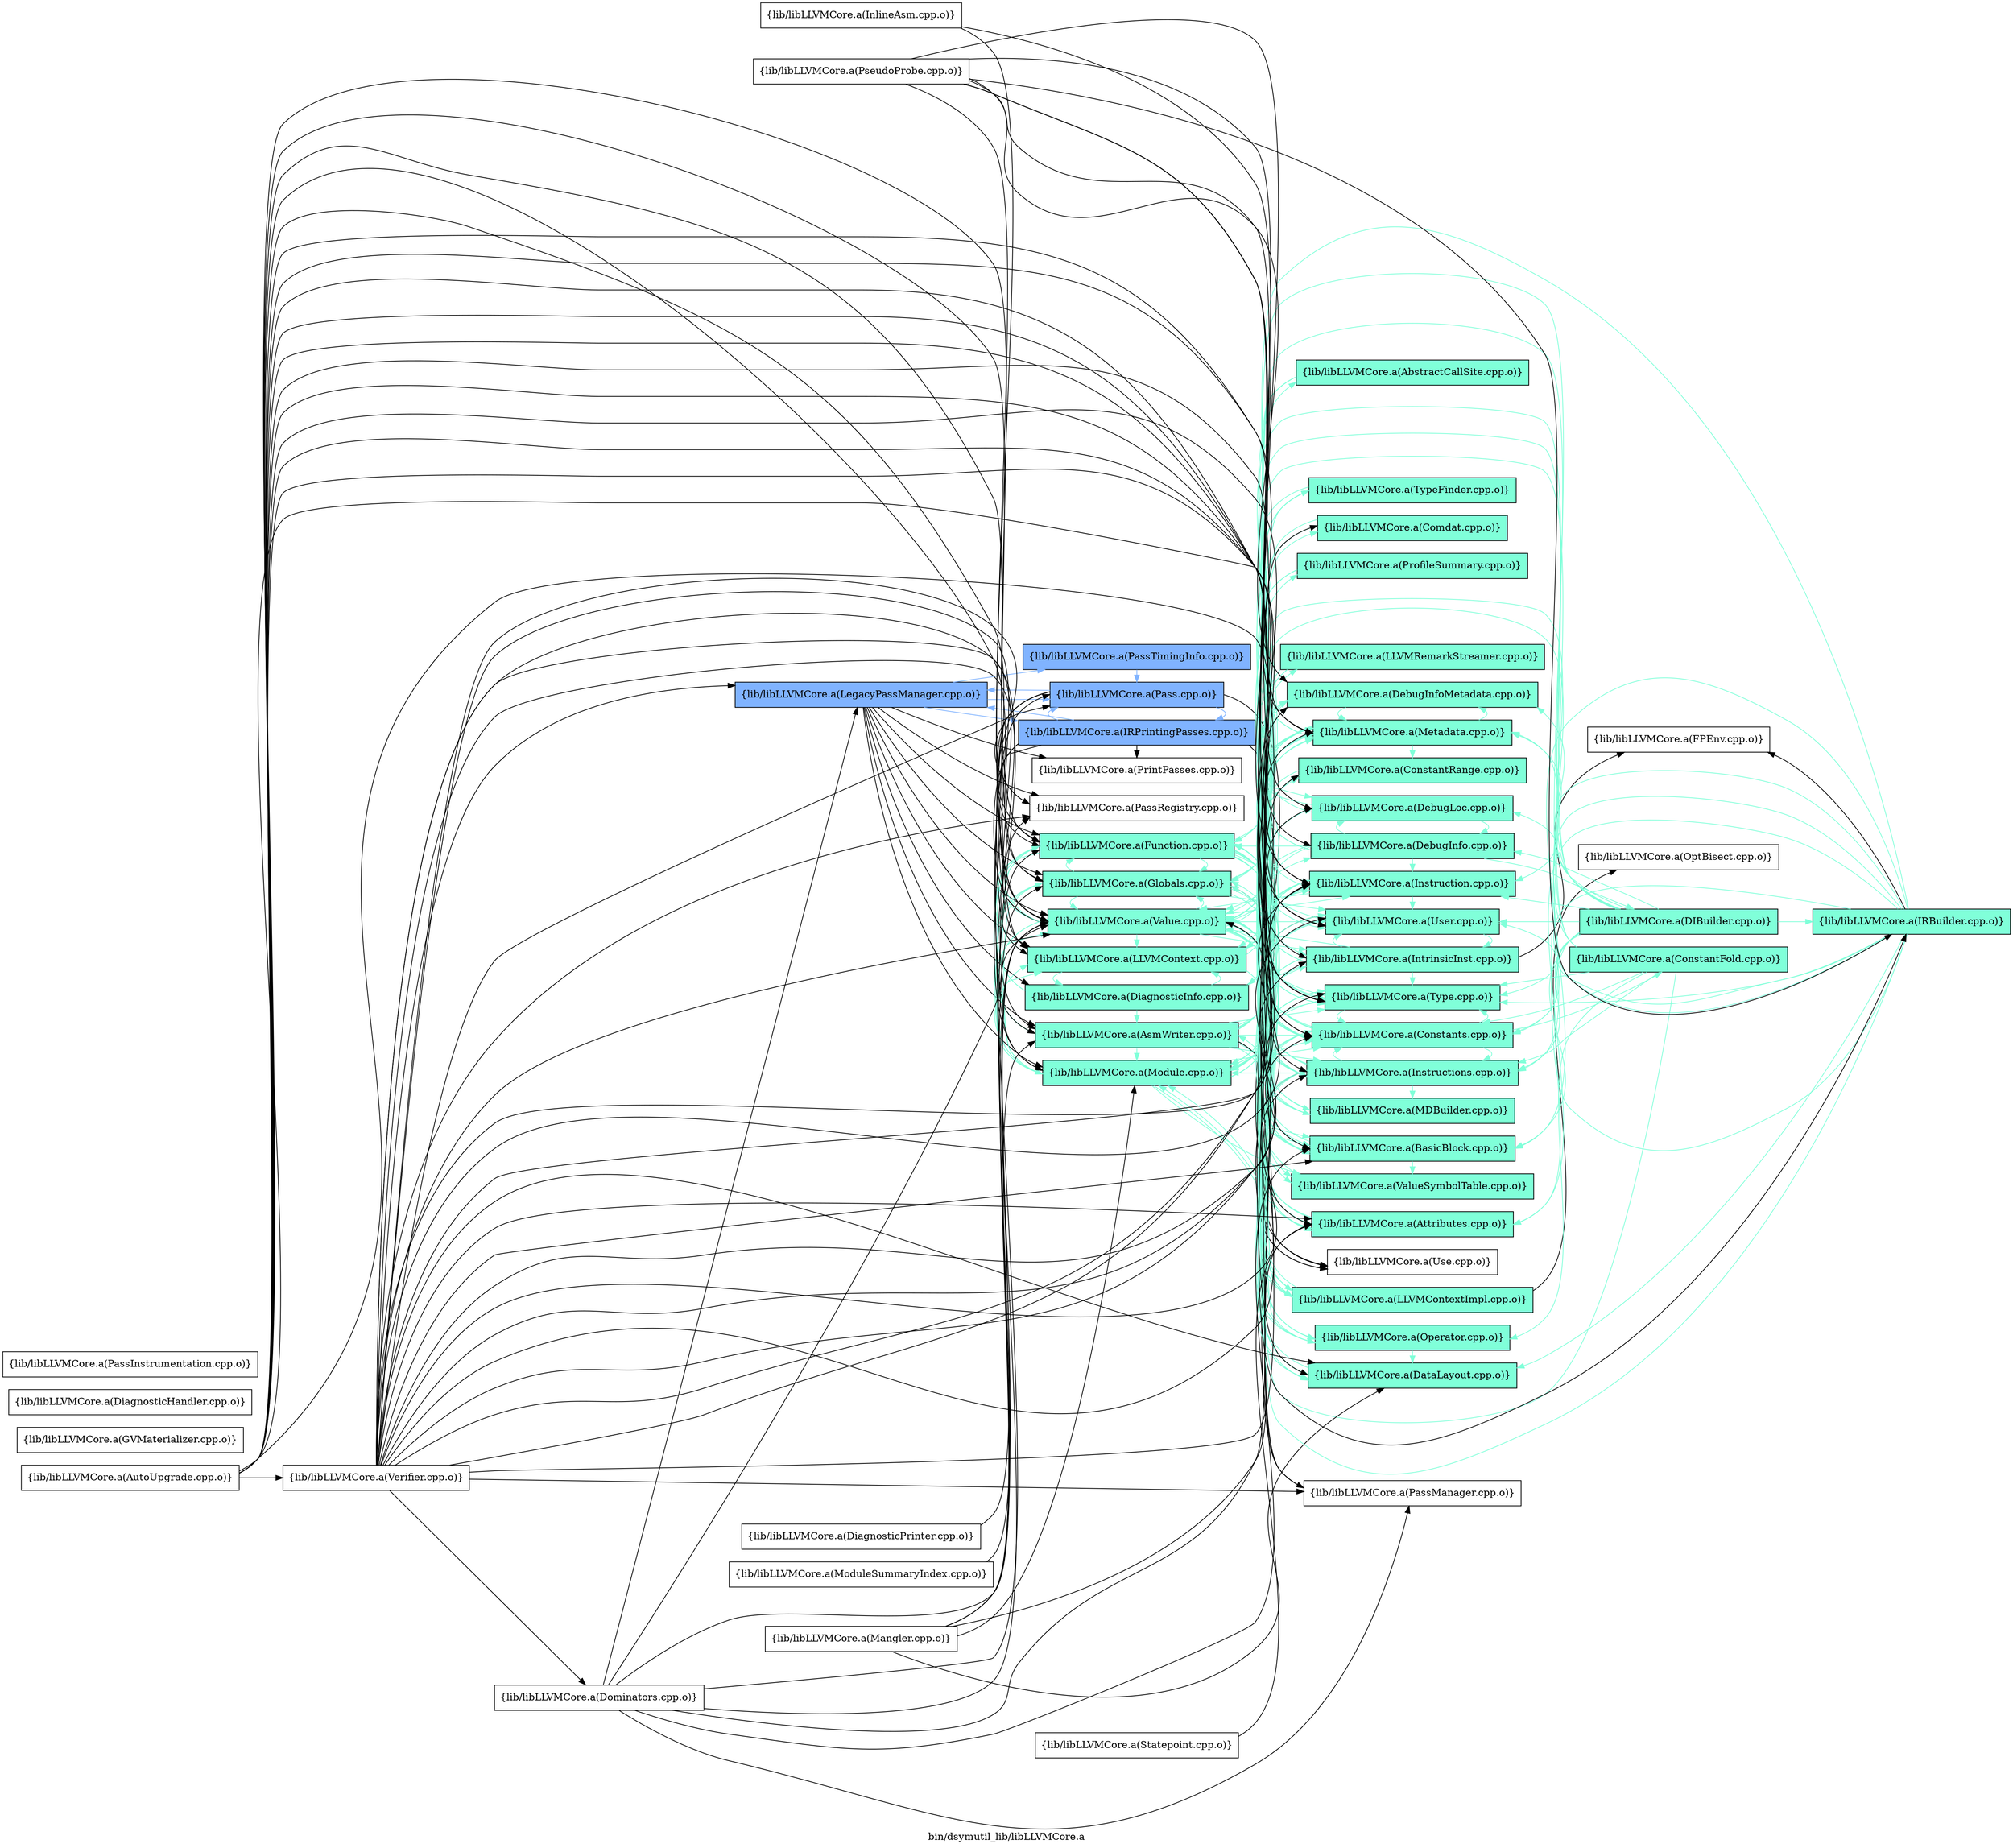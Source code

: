 digraph "bin/dsymutil_lib/libLLVMCore.a" {
	label="bin/dsymutil_lib/libLLVMCore.a";
	rankdir=LR;
	{ rank=same; Node0x56181a6738c8;  }
	{ rank=same; Node0x56181a64f108; Node0x56181a650788; Node0x56181a672478; Node0x56181a6692d8; Node0x56181a667de8; Node0x56181a65a288; Node0x56181a670678; Node0x56181a65c448; Node0x56181a65c1c8; Node0x56181a65bb88; Node0x56181a664878; Node0x56181a660188;  }
	{ rank=same; Node0x56181a671208; Node0x56181a658c58; Node0x56181a670948; Node0x56181a670088; Node0x56181a671c08; Node0x56181a672748; Node0x56181a670e48; Node0x56181a6640f8; Node0x56181a659338; Node0x56181a659a18; Node0x56181a66f048; Node0x56181a6628e8; Node0x56181a6603b8; Node0x56181a664c88; Node0x56181a6705d8; Node0x56181a66f2c8; Node0x56181a66f818; Node0x56181a66d428; Node0x56181a6612b8; Node0x56181a660f98; Node0x56181a65b638; Node0x56181a655f08; Node0x56181a673b48; Node0x56181a663b58; Node0x56181a66f908;  }
	{ rank=same; Node0x56181a66f5e8; Node0x56181a6685b8; Node0x56181a65c998; Node0x56181a66f1d8;  }

	Node0x56181a6738c8 [shape=record,shape=box,group=2,style=filled,fillcolor="0.600000 0.5 1",label="{lib/libLLVMCore.a(LegacyPassManager.cpp.o)}"];
	Node0x56181a6738c8 -> Node0x56181a64f108;
	Node0x56181a6738c8 -> Node0x56181a650788;
	Node0x56181a6738c8 -> Node0x56181a672478;
	Node0x56181a6738c8 -> Node0x56181a6692d8;
	Node0x56181a6738c8 -> Node0x56181a667de8[color="0.600000 0.5 1"];
	Node0x56181a6738c8 -> Node0x56181a65a288;
	Node0x56181a6738c8 -> Node0x56181a670678;
	Node0x56181a6738c8 -> Node0x56181a65c448[color="0.600000 0.5 1"];
	Node0x56181a6738c8 -> Node0x56181a65c1c8;
	Node0x56181a6738c8 -> Node0x56181a65bb88[color="0.600000 0.5 1"];
	Node0x56181a6738c8 -> Node0x56181a664878;
	Node0x56181a6738c8 -> Node0x56181a660188;
	Node0x56181a670678 [shape=record,shape=box,group=1,style=filled,fillcolor="0.450000 0.5 1",label="{lib/libLLVMCore.a(Module.cpp.o)}"];
	Node0x56181a670678 -> Node0x56181a670088[color="0.450000 0.5 1"];
	Node0x56181a670678 -> Node0x56181a650788[color="0.450000 0.5 1"];
	Node0x56181a670678 -> Node0x56181a66f2c8[color="0.450000 0.5 1"];
	Node0x56181a670678 -> Node0x56181a6640f8[color="0.450000 0.5 1"];
	Node0x56181a670678 -> Node0x56181a6692d8[color="0.450000 0.5 1"];
	Node0x56181a670678 -> Node0x56181a65a288[color="0.450000 0.5 1"];
	Node0x56181a670678 -> Node0x56181a670948[color="0.450000 0.5 1"];
	Node0x56181a670678 -> Node0x56181a663b58[color="0.450000 0.5 1"];
	Node0x56181a670678 -> Node0x56181a6628e8[color="0.450000 0.5 1"];
	Node0x56181a670678 -> Node0x56181a6612b8[color="0.450000 0.5 1"];
	Node0x56181a670678 -> Node0x56181a6603b8[color="0.450000 0.5 1"];
	Node0x56181a670678 -> Node0x56181a660188[color="0.450000 0.5 1"];
	Node0x56181a670678 -> Node0x56181a664c88[color="0.450000 0.5 1"];
	Node0x56181a65c448 [shape=record,shape=box,group=2,style=filled,fillcolor="0.600000 0.5 1",label="{lib/libLLVMCore.a(Pass.cpp.o)}"];
	Node0x56181a65c448 -> Node0x56181a650788;
	Node0x56181a65c448 -> Node0x56181a672748;
	Node0x56181a65c448 -> Node0x56181a667de8[color="0.600000 0.5 1"];
	Node0x56181a65c448 -> Node0x56181a65a288;
	Node0x56181a65c448 -> Node0x56181a6738c8[color="0.600000 0.5 1"];
	Node0x56181a65c448 -> Node0x56181a65c1c8;
	Node0x56181a65c448 -> Node0x56181a660188;
	Node0x56181a660188 [shape=record,shape=box,group=1,style=filled,fillcolor="0.450000 0.5 1",label="{lib/libLLVMCore.a(Value.cpp.o)}"];
	Node0x56181a660188 -> Node0x56181a670088[color="0.450000 0.5 1"];
	Node0x56181a660188 -> Node0x56181a66f908[color="0.450000 0.5 1"];
	Node0x56181a660188 -> Node0x56181a650788[color="0.450000 0.5 1"];
	Node0x56181a660188 -> Node0x56181a672748[color="0.450000 0.5 1"];
	Node0x56181a660188 -> Node0x56181a670e48[color="0.450000 0.5 1"];
	Node0x56181a660188 -> Node0x56181a6640f8[color="0.450000 0.5 1"];
	Node0x56181a660188 -> Node0x56181a6692d8[color="0.450000 0.5 1"];
	Node0x56181a660188 -> Node0x56181a658c58[color="0.450000 0.5 1"];
	Node0x56181a660188 -> Node0x56181a659338[color="0.450000 0.5 1"];
	Node0x56181a660188 -> Node0x56181a659a18[color="0.450000 0.5 1"];
	Node0x56181a660188 -> Node0x56181a65a288[color="0.450000 0.5 1"];
	Node0x56181a660188 -> Node0x56181a655f08[color="0.450000 0.5 1"];
	Node0x56181a660188 -> Node0x56181a670948[color="0.450000 0.5 1"];
	Node0x56181a660188 -> Node0x56181a66d428[color="0.450000 0.5 1"];
	Node0x56181a660188 -> Node0x56181a6628e8[color="0.450000 0.5 1"];
	Node0x56181a660188 -> Node0x56181a660f98;
	Node0x56181a660188 -> Node0x56181a6603b8[color="0.450000 0.5 1"];
	Node0x56181a660188 -> Node0x56181a664c88[color="0.450000 0.5 1"];
	Node0x56181a672748 [shape=record,shape=box,group=1,style=filled,fillcolor="0.450000 0.5 1",label="{lib/libLLVMCore.a(Attributes.cpp.o)}"];
	Node0x56181a672748 -> Node0x56181a650788[color="0.450000 0.5 1"];
	Node0x56181a672748 -> Node0x56181a672478[color="0.450000 0.5 1"];
	Node0x56181a6640f8 [shape=record,shape=box,group=1,style=filled,fillcolor="0.450000 0.5 1",label="{lib/libLLVMCore.a(Constants.cpp.o)}"];
	Node0x56181a6640f8 -> Node0x56181a650788[color="0.450000 0.5 1"];
	Node0x56181a6640f8 -> Node0x56181a66f5e8[color="0.450000 0.5 1"];
	Node0x56181a6640f8 -> Node0x56181a6692d8[color="0.450000 0.5 1"];
	Node0x56181a6640f8 -> Node0x56181a658c58[color="0.450000 0.5 1"];
	Node0x56181a6640f8 -> Node0x56181a659338[color="0.450000 0.5 1"];
	Node0x56181a6640f8 -> Node0x56181a66d428[color="0.450000 0.5 1"];
	Node0x56181a6640f8 -> Node0x56181a6628e8[color="0.450000 0.5 1"];
	Node0x56181a6640f8 -> Node0x56181a6603b8[color="0.450000 0.5 1"];
	Node0x56181a6640f8 -> Node0x56181a660188[color="0.450000 0.5 1"];
	Node0x56181a6701c8 [shape=record,shape=box,group=0,label="{lib/libLLVMCore.a(Mangler.cpp.o)}"];
	Node0x56181a6701c8 -> Node0x56181a670088;
	Node0x56181a6701c8 -> Node0x56181a650788;
	Node0x56181a6701c8 -> Node0x56181a672748;
	Node0x56181a6701c8 -> Node0x56181a6692d8;
	Node0x56181a6701c8 -> Node0x56181a670678;
	Node0x56181a6701c8 -> Node0x56181a660188;
	Node0x56181a670948 [shape=record,shape=box,group=1,style=filled,fillcolor="0.450000 0.5 1",label="{lib/libLLVMCore.a(Metadata.cpp.o)}"];
	Node0x56181a670948 -> Node0x56181a6705d8[color="0.450000 0.5 1"];
	Node0x56181a670948 -> Node0x56181a671208[color="0.450000 0.5 1"];
	Node0x56181a670948 -> Node0x56181a66f818[color="0.450000 0.5 1"];
	Node0x56181a670948 -> Node0x56181a6640f8[color="0.450000 0.5 1"];
	Node0x56181a670948 -> Node0x56181a65a288[color="0.450000 0.5 1"];
	Node0x56181a670948 -> Node0x56181a655f08[color="0.450000 0.5 1"];
	Node0x56181a670948 -> Node0x56181a66f048[color="0.450000 0.5 1"];
	Node0x56181a670948 -> Node0x56181a670678[color="0.450000 0.5 1"];
	Node0x56181a670948 -> Node0x56181a6628e8[color="0.450000 0.5 1"];
	Node0x56181a670948 -> Node0x56181a660188[color="0.450000 0.5 1"];
	Node0x56181a670088 [shape=record,shape=box,group=1,style=filled,fillcolor="0.450000 0.5 1",label="{lib/libLLVMCore.a(DataLayout.cpp.o)}"];
	Node0x56181a670088 -> Node0x56181a6692d8[color="0.450000 0.5 1"];
	Node0x56181a670088 -> Node0x56181a670678[color="0.450000 0.5 1"];
	Node0x56181a670088 -> Node0x56181a6628e8[color="0.450000 0.5 1"];
	Node0x56181a64f108 [shape=record,shape=box,group=1,style=filled,fillcolor="0.450000 0.5 1",label="{lib/libLLVMCore.a(DiagnosticInfo.cpp.o)}"];
	Node0x56181a64f108 -> Node0x56181a671208[color="0.450000 0.5 1"];
	Node0x56181a64f108 -> Node0x56181a650788[color="0.450000 0.5 1"];
	Node0x56181a64f108 -> Node0x56181a672478[color="0.450000 0.5 1"];
	Node0x56181a64f108 -> Node0x56181a658c58[color="0.450000 0.5 1"];
	Node0x56181a64f108 -> Node0x56181a65a288[color="0.450000 0.5 1"];
	Node0x56181a64f108 -> Node0x56181a670948[color="0.450000 0.5 1"];
	Node0x56181a64f108 -> Node0x56181a660188[color="0.450000 0.5 1"];
	Node0x56181a650788 [shape=record,shape=box,group=1,style=filled,fillcolor="0.450000 0.5 1",label="{lib/libLLVMCore.a(Function.cpp.o)}"];
	Node0x56181a650788 -> Node0x56181a670088[color="0.450000 0.5 1"];
	Node0x56181a650788 -> Node0x56181a671c08[color="0.450000 0.5 1"];
	Node0x56181a650788 -> Node0x56181a672748[color="0.450000 0.5 1"];
	Node0x56181a650788 -> Node0x56181a670e48[color="0.450000 0.5 1"];
	Node0x56181a650788 -> Node0x56181a6640f8[color="0.450000 0.5 1"];
	Node0x56181a650788 -> Node0x56181a6692d8[color="0.450000 0.5 1"];
	Node0x56181a650788 -> Node0x56181a659338[color="0.450000 0.5 1"];
	Node0x56181a650788 -> Node0x56181a659a18[color="0.450000 0.5 1"];
	Node0x56181a650788 -> Node0x56181a65a288[color="0.450000 0.5 1"];
	Node0x56181a650788 -> Node0x56181a66f048[color="0.450000 0.5 1"];
	Node0x56181a650788 -> Node0x56181a670948[color="0.450000 0.5 1"];
	Node0x56181a650788 -> Node0x56181a670678[color="0.450000 0.5 1"];
	Node0x56181a650788 -> Node0x56181a6628e8[color="0.450000 0.5 1"];
	Node0x56181a650788 -> Node0x56181a6603b8[color="0.450000 0.5 1"];
	Node0x56181a650788 -> Node0x56181a660188[color="0.450000 0.5 1"];
	Node0x56181a650788 -> Node0x56181a664c88[color="0.450000 0.5 1"];
	Node0x56181a6692d8 [shape=record,shape=box,group=1,style=filled,fillcolor="0.450000 0.5 1",label="{lib/libLLVMCore.a(Globals.cpp.o)}"];
	Node0x56181a6692d8 -> Node0x56181a650788[color="0.450000 0.5 1"];
	Node0x56181a6692d8 -> Node0x56181a66f818[color="0.450000 0.5 1"];
	Node0x56181a6692d8 -> Node0x56181a6640f8[color="0.450000 0.5 1"];
	Node0x56181a6692d8 -> Node0x56181a670948[color="0.450000 0.5 1"];
	Node0x56181a6692d8 -> Node0x56181a670678[color="0.450000 0.5 1"];
	Node0x56181a6692d8 -> Node0x56181a6628e8[color="0.450000 0.5 1"];
	Node0x56181a6692d8 -> Node0x56181a6603b8[color="0.450000 0.5 1"];
	Node0x56181a6692d8 -> Node0x56181a660188[color="0.450000 0.5 1"];
	Node0x56181a668ba8 [shape=record,shape=box,group=1,style=filled,fillcolor="0.450000 0.5 1",label="{lib/libLLVMCore.a(IRBuilder.cpp.o)}"];
	Node0x56181a668ba8 -> Node0x56181a670088[color="0.450000 0.5 1"];
	Node0x56181a668ba8 -> Node0x56181a650788[color="0.450000 0.5 1"];
	Node0x56181a668ba8 -> Node0x56181a672748[color="0.450000 0.5 1"];
	Node0x56181a668ba8 -> Node0x56181a670e48[color="0.450000 0.5 1"];
	Node0x56181a668ba8 -> Node0x56181a6640f8[color="0.450000 0.5 1"];
	Node0x56181a668ba8 -> Node0x56181a6692d8[color="0.450000 0.5 1"];
	Node0x56181a668ba8 -> Node0x56181a6685b8;
	Node0x56181a668ba8 -> Node0x56181a658c58[color="0.450000 0.5 1"];
	Node0x56181a668ba8 -> Node0x56181a659338[color="0.450000 0.5 1"];
	Node0x56181a668ba8 -> Node0x56181a670948[color="0.450000 0.5 1"];
	Node0x56181a668ba8 -> Node0x56181a6628e8[color="0.450000 0.5 1"];
	Node0x56181a668ba8 -> Node0x56181a6603b8[color="0.450000 0.5 1"];
	Node0x56181a668ba8 -> Node0x56181a660188[color="0.450000 0.5 1"];
	Node0x56181a667708 [shape=record,shape=box,group=0,label="{lib/libLLVMCore.a(InlineAsm.cpp.o)}"];
	Node0x56181a667708 -> Node0x56181a6628e8;
	Node0x56181a667708 -> Node0x56181a660188;
	Node0x56181a658c58 [shape=record,shape=box,group=1,style=filled,fillcolor="0.450000 0.5 1",label="{lib/libLLVMCore.a(Instruction.cpp.o)}"];
	Node0x56181a658c58 -> Node0x56181a672748[color="0.450000 0.5 1"];
	Node0x56181a658c58 -> Node0x56181a670e48[color="0.450000 0.5 1"];
	Node0x56181a658c58 -> Node0x56181a6640f8[color="0.450000 0.5 1"];
	Node0x56181a658c58 -> Node0x56181a659338[color="0.450000 0.5 1"];
	Node0x56181a658c58 -> Node0x56181a670948[color="0.450000 0.5 1"];
	Node0x56181a658c58 -> Node0x56181a6603b8[color="0.450000 0.5 1"];
	Node0x56181a658c58 -> Node0x56181a660188[color="0.450000 0.5 1"];
	Node0x56181a659338 [shape=record,shape=box,group=1,style=filled,fillcolor="0.450000 0.5 1",label="{lib/libLLVMCore.a(Instructions.cpp.o)}"];
	Node0x56181a659338 -> Node0x56181a670088[color="0.450000 0.5 1"];
	Node0x56181a659338 -> Node0x56181a650788[color="0.450000 0.5 1"];
	Node0x56181a659338 -> Node0x56181a672748[color="0.450000 0.5 1"];
	Node0x56181a659338 -> Node0x56181a670e48[color="0.450000 0.5 1"];
	Node0x56181a659338 -> Node0x56181a6640f8[color="0.450000 0.5 1"];
	Node0x56181a659338 -> Node0x56181a658c58[color="0.450000 0.5 1"];
	Node0x56181a659338 -> Node0x56181a655f08[color="0.450000 0.5 1"];
	Node0x56181a659338 -> Node0x56181a66f048[color="0.450000 0.5 1"];
	Node0x56181a659338 -> Node0x56181a670948[color="0.450000 0.5 1"];
	Node0x56181a659338 -> Node0x56181a670678[color="0.450000 0.5 1"];
	Node0x56181a659338 -> Node0x56181a66d428[color="0.450000 0.5 1"];
	Node0x56181a659338 -> Node0x56181a6628e8[color="0.450000 0.5 1"];
	Node0x56181a659338 -> Node0x56181a660f98;
	Node0x56181a659338 -> Node0x56181a6603b8[color="0.450000 0.5 1"];
	Node0x56181a659338 -> Node0x56181a660188[color="0.450000 0.5 1"];
	Node0x56181a65a288 [shape=record,shape=box,group=1,style=filled,fillcolor="0.450000 0.5 1",label="{lib/libLLVMCore.a(LLVMContext.cpp.o)}"];
	Node0x56181a65a288 -> Node0x56181a64f108[color="0.450000 0.5 1"];
	Node0x56181a65a288 -> Node0x56181a655f08[color="0.450000 0.5 1"];
	Node0x56181a65a288 -> Node0x56181a673b48[color="0.450000 0.5 1"];
	Node0x56181a6628e8 [shape=record,shape=box,group=1,style=filled,fillcolor="0.450000 0.5 1",label="{lib/libLLVMCore.a(Type.cpp.o)}"];
	Node0x56181a6628e8 -> Node0x56181a6640f8[color="0.450000 0.5 1"];
	Node0x56181a6603b8 [shape=record,shape=box,group=1,style=filled,fillcolor="0.450000 0.5 1",label="{lib/libLLVMCore.a(User.cpp.o)}"];
	Node0x56181a6603b8 -> Node0x56181a659a18[color="0.450000 0.5 1"];
	Node0x56181a6603b8 -> Node0x56181a660f98;
	Node0x56181a670e48 [shape=record,shape=box,group=1,style=filled,fillcolor="0.450000 0.5 1",label="{lib/libLLVMCore.a(BasicBlock.cpp.o)}"];
	Node0x56181a670e48 -> Node0x56181a6640f8[color="0.450000 0.5 1"];
	Node0x56181a670e48 -> Node0x56181a658c58[color="0.450000 0.5 1"];
	Node0x56181a670e48 -> Node0x56181a659338[color="0.450000 0.5 1"];
	Node0x56181a670e48 -> Node0x56181a670948[color="0.450000 0.5 1"];
	Node0x56181a670e48 -> Node0x56181a6628e8[color="0.450000 0.5 1"];
	Node0x56181a670e48 -> Node0x56181a6603b8[color="0.450000 0.5 1"];
	Node0x56181a670e48 -> Node0x56181a660188[color="0.450000 0.5 1"];
	Node0x56181a670e48 -> Node0x56181a664c88[color="0.450000 0.5 1"];
	Node0x56181a659a18 [shape=record,shape=box,group=1,style=filled,fillcolor="0.450000 0.5 1",label="{lib/libLLVMCore.a(IntrinsicInst.cpp.o)}"];
	Node0x56181a659a18 -> Node0x56181a670088[color="0.450000 0.5 1"];
	Node0x56181a659a18 -> Node0x56181a6705d8[color="0.450000 0.5 1"];
	Node0x56181a659a18 -> Node0x56181a670e48[color="0.450000 0.5 1"];
	Node0x56181a659a18 -> Node0x56181a6640f8[color="0.450000 0.5 1"];
	Node0x56181a659a18 -> Node0x56181a6685b8;
	Node0x56181a659a18 -> Node0x56181a658c58[color="0.450000 0.5 1"];
	Node0x56181a659a18 -> Node0x56181a659338[color="0.450000 0.5 1"];
	Node0x56181a659a18 -> Node0x56181a670948[color="0.450000 0.5 1"];
	Node0x56181a659a18 -> Node0x56181a670678[color="0.450000 0.5 1"];
	Node0x56181a659a18 -> Node0x56181a6628e8[color="0.450000 0.5 1"];
	Node0x56181a659a18 -> Node0x56181a6603b8[color="0.450000 0.5 1"];
	Node0x56181a659a18 -> Node0x56181a660188[color="0.450000 0.5 1"];
	Node0x56181a66d428 [shape=record,shape=box,group=1,style=filled,fillcolor="0.450000 0.5 1",label="{lib/libLLVMCore.a(Operator.cpp.o)}"];
	Node0x56181a66d428 -> Node0x56181a670088[color="0.450000 0.5 1"];
	Node0x56181a66d428 -> Node0x56181a6640f8[color="0.450000 0.5 1"];
	Node0x56181a66d428 -> Node0x56181a6628e8[color="0.450000 0.5 1"];
	Node0x56181a6705d8 [shape=record,shape=box,group=1,style=filled,fillcolor="0.450000 0.5 1",label="{lib/libLLVMCore.a(DebugInfoMetadata.cpp.o)}"];
	Node0x56181a6705d8 -> Node0x56181a6640f8[color="0.450000 0.5 1"];
	Node0x56181a6705d8 -> Node0x56181a65a288[color="0.450000 0.5 1"];
	Node0x56181a6705d8 -> Node0x56181a655f08[color="0.450000 0.5 1"];
	Node0x56181a6705d8 -> Node0x56181a670948[color="0.450000 0.5 1"];
	Node0x56181a6705d8 -> Node0x56181a6628e8[color="0.450000 0.5 1"];
	Node0x56181a66f818 [shape=record,shape=box,group=1,style=filled,fillcolor="0.450000 0.5 1",label="{lib/libLLVMCore.a(ConstantRange.cpp.o)}"];
	Node0x56181a66f818 -> Node0x56181a659338[color="0.450000 0.5 1"];
	Node0x56181a65c1c8 [shape=record,shape=box,group=0,label="{lib/libLLVMCore.a(PassRegistry.cpp.o)}"];
	Node0x56181a671208 [shape=record,shape=box,group=1,style=filled,fillcolor="0.450000 0.5 1",label="{lib/libLLVMCore.a(DebugLoc.cpp.o)}"];
	Node0x56181a671208 -> Node0x56181a66f908[color="0.450000 0.5 1"];
	Node0x56181a671208 -> Node0x56181a6705d8[color="0.450000 0.5 1"];
	Node0x56181a671208 -> Node0x56181a670948[color="0.450000 0.5 1"];
	Node0x56181a64eb18 [shape=record,shape=box,group=0,label="{lib/libLLVMCore.a(Dominators.cpp.o)}"];
	Node0x56181a64eb18 -> Node0x56181a672478;
	Node0x56181a64eb18 -> Node0x56181a670e48;
	Node0x56181a64eb18 -> Node0x56181a658c58;
	Node0x56181a64eb18 -> Node0x56181a6738c8;
	Node0x56181a64eb18 -> Node0x56181a65c448;
	Node0x56181a64eb18 -> Node0x56181a65b638;
	Node0x56181a64eb18 -> Node0x56181a65c1c8;
	Node0x56181a64eb18 -> Node0x56181a660188;
	Node0x56181a660f98 [shape=record,shape=box,group=0,label="{lib/libLLVMCore.a(Use.cpp.o)}"];
	Node0x56181a672478 [shape=record,shape=box,group=1,style=filled,fillcolor="0.450000 0.5 1",label="{lib/libLLVMCore.a(AsmWriter.cpp.o)}"];
	Node0x56181a672478 -> Node0x56181a6705d8[color="0.450000 0.5 1"];
	Node0x56181a672478 -> Node0x56181a650788[color="0.450000 0.5 1"];
	Node0x56181a672478 -> Node0x56181a672748[color="0.450000 0.5 1"];
	Node0x56181a672478 -> Node0x56181a670e48[color="0.450000 0.5 1"];
	Node0x56181a672478 -> Node0x56181a66f2c8[color="0.450000 0.5 1"];
	Node0x56181a672478 -> Node0x56181a66f818[color="0.450000 0.5 1"];
	Node0x56181a672478 -> Node0x56181a6640f8[color="0.450000 0.5 1"];
	Node0x56181a672478 -> Node0x56181a6692d8[color="0.450000 0.5 1"];
	Node0x56181a672478 -> Node0x56181a658c58[color="0.450000 0.5 1"];
	Node0x56181a672478 -> Node0x56181a659338[color="0.450000 0.5 1"];
	Node0x56181a672478 -> Node0x56181a659a18[color="0.450000 0.5 1"];
	Node0x56181a672478 -> Node0x56181a65a288[color="0.450000 0.5 1"];
	Node0x56181a672478 -> Node0x56181a670948[color="0.450000 0.5 1"];
	Node0x56181a672478 -> Node0x56181a670678[color="0.450000 0.5 1"];
	Node0x56181a672478 -> Node0x56181a66d428[color="0.450000 0.5 1"];
	Node0x56181a672478 -> Node0x56181a6628e8[color="0.450000 0.5 1"];
	Node0x56181a672478 -> Node0x56181a6612b8[color="0.450000 0.5 1"];
	Node0x56181a672478 -> Node0x56181a660f98;
	Node0x56181a672478 -> Node0x56181a6603b8[color="0.450000 0.5 1"];
	Node0x56181a672478 -> Node0x56181a660188[color="0.450000 0.5 1"];
	Node0x56181a66f2c8 [shape=record,shape=box,group=1,style=filled,fillcolor="0.450000 0.5 1",label="{lib/libLLVMCore.a(Comdat.cpp.o)}"];
	Node0x56181a66f2c8 -> Node0x56181a670678[color="0.450000 0.5 1"];
	Node0x56181a65bb88 [shape=record,shape=box,group=2,style=filled,fillcolor="0.600000 0.5 1",label="{lib/libLLVMCore.a(PassTimingInfo.cpp.o)}"];
	Node0x56181a65bb88 -> Node0x56181a65c448[color="0.600000 0.5 1"];
	Node0x56181a66f908 [shape=record,shape=box,group=1,style=filled,fillcolor="0.450000 0.5 1",label="{lib/libLLVMCore.a(DebugInfo.cpp.o)}"];
	Node0x56181a66f908 -> Node0x56181a66f1d8[color="0.450000 0.5 1"];
	Node0x56181a66f908 -> Node0x56181a6705d8[color="0.450000 0.5 1"];
	Node0x56181a66f908 -> Node0x56181a671208[color="0.450000 0.5 1"];
	Node0x56181a66f908 -> Node0x56181a650788[color="0.450000 0.5 1"];
	Node0x56181a66f908 -> Node0x56181a658c58[color="0.450000 0.5 1"];
	Node0x56181a66f908 -> Node0x56181a670948[color="0.450000 0.5 1"];
	Node0x56181a66f908 -> Node0x56181a670678[color="0.450000 0.5 1"];
	Node0x56181a66f908 -> Node0x56181a660188[color="0.450000 0.5 1"];
	Node0x56181a664878 [shape=record,shape=box,group=0,label="{lib/libLLVMCore.a(PrintPasses.cpp.o)}"];
	Node0x56181a667de8 [shape=record,shape=box,group=2,style=filled,fillcolor="0.600000 0.5 1",label="{lib/libLLVMCore.a(IRPrintingPasses.cpp.o)}"];
	Node0x56181a667de8 -> Node0x56181a672478;
	Node0x56181a667de8 -> Node0x56181a6738c8[color="0.600000 0.5 1"];
	Node0x56181a667de8 -> Node0x56181a65c448[color="0.600000 0.5 1"];
	Node0x56181a667de8 -> Node0x56181a65b638;
	Node0x56181a667de8 -> Node0x56181a65c1c8;
	Node0x56181a667de8 -> Node0x56181a664878;
	Node0x56181a667de8 -> Node0x56181a660188;
	Node0x56181a664008 [shape=record,shape=box,group=0,label="{lib/libLLVMCore.a(Verifier.cpp.o)}"];
	Node0x56181a664008 -> Node0x56181a670088;
	Node0x56181a664008 -> Node0x56181a6705d8;
	Node0x56181a664008 -> Node0x56181a671208;
	Node0x56181a664008 -> Node0x56181a64eb18;
	Node0x56181a664008 -> Node0x56181a650788;
	Node0x56181a664008 -> Node0x56181a672478;
	Node0x56181a664008 -> Node0x56181a672748;
	Node0x56181a664008 -> Node0x56181a670e48;
	Node0x56181a664008 -> Node0x56181a66f2c8;
	Node0x56181a664008 -> Node0x56181a66f818;
	Node0x56181a664008 -> Node0x56181a6640f8;
	Node0x56181a664008 -> Node0x56181a6692d8;
	Node0x56181a664008 -> Node0x56181a658c58;
	Node0x56181a664008 -> Node0x56181a659338;
	Node0x56181a664008 -> Node0x56181a659a18;
	Node0x56181a664008 -> Node0x56181a65a288;
	Node0x56181a664008 -> Node0x56181a6738c8;
	Node0x56181a664008 -> Node0x56181a670948;
	Node0x56181a664008 -> Node0x56181a670678;
	Node0x56181a664008 -> Node0x56181a65c448;
	Node0x56181a664008 -> Node0x56181a65b638;
	Node0x56181a664008 -> Node0x56181a65c1c8;
	Node0x56181a664008 -> Node0x56181a6628e8;
	Node0x56181a664008 -> Node0x56181a6603b8;
	Node0x56181a664008 -> Node0x56181a660188;
	Node0x56181a66f048 [shape=record,shape=box,group=1,style=filled,fillcolor="0.450000 0.5 1",label="{lib/libLLVMCore.a(MDBuilder.cpp.o)}"];
	Node0x56181a66f048 -> Node0x56181a6640f8[color="0.450000 0.5 1"];
	Node0x56181a66f048 -> Node0x56181a670948[color="0.450000 0.5 1"];
	Node0x56181a66f048 -> Node0x56181a6628e8[color="0.450000 0.5 1"];
	Node0x56181a66f048 -> Node0x56181a660188[color="0.450000 0.5 1"];
	Node0x56181a65b638 [shape=record,shape=box,group=0,label="{lib/libLLVMCore.a(PassManager.cpp.o)}"];
	Node0x56181a65b638 -> Node0x56181a6692d8;
	Node0x56181a65b638 -> Node0x56181a660188;
	Node0x56181a66f1d8 [shape=record,shape=box,group=1,style=filled,fillcolor="0.450000 0.5 1",label="{lib/libLLVMCore.a(DIBuilder.cpp.o)}"];
	Node0x56181a66f1d8 -> Node0x56181a66f908[color="0.450000 0.5 1"];
	Node0x56181a66f1d8 -> Node0x56181a6705d8[color="0.450000 0.5 1"];
	Node0x56181a66f1d8 -> Node0x56181a671208[color="0.450000 0.5 1"];
	Node0x56181a66f1d8 -> Node0x56181a650788[color="0.450000 0.5 1"];
	Node0x56181a66f1d8 -> Node0x56181a672748[color="0.450000 0.5 1"];
	Node0x56181a66f1d8 -> Node0x56181a670e48[color="0.450000 0.5 1"];
	Node0x56181a66f1d8 -> Node0x56181a6640f8[color="0.450000 0.5 1"];
	Node0x56181a66f1d8 -> Node0x56181a668ba8[color="0.450000 0.5 1"];
	Node0x56181a66f1d8 -> Node0x56181a658c58[color="0.450000 0.5 1"];
	Node0x56181a66f1d8 -> Node0x56181a659338[color="0.450000 0.5 1"];
	Node0x56181a66f1d8 -> Node0x56181a670948[color="0.450000 0.5 1"];
	Node0x56181a66f1d8 -> Node0x56181a670678[color="0.450000 0.5 1"];
	Node0x56181a66f1d8 -> Node0x56181a6628e8[color="0.450000 0.5 1"];
	Node0x56181a66f1d8 -> Node0x56181a6603b8[color="0.450000 0.5 1"];
	Node0x56181a66f1d8 -> Node0x56181a660188[color="0.450000 0.5 1"];
	Node0x56181a663568 [shape=record,shape=box,group=0,label="{lib/libLLVMCore.a(Statepoint.cpp.o)}"];
	Node0x56181a663568 -> Node0x56181a672748;
	Node0x56181a664328 [shape=record,shape=box,group=0,label="{lib/libLLVMCore.a(PseudoProbe.cpp.o)}"];
	Node0x56181a664328 -> Node0x56181a6705d8;
	Node0x56181a664328 -> Node0x56181a671208;
	Node0x56181a664328 -> Node0x56181a6640f8;
	Node0x56181a664328 -> Node0x56181a668ba8;
	Node0x56181a664328 -> Node0x56181a658c58;
	Node0x56181a664328 -> Node0x56181a670948;
	Node0x56181a664328 -> Node0x56181a6628e8;
	Node0x56181a664328 -> Node0x56181a6603b8;
	Node0x56181a664328 -> Node0x56181a660188;
	Node0x56181a671c08 [shape=record,shape=box,group=1,style=filled,fillcolor="0.450000 0.5 1",label="{lib/libLLVMCore.a(AbstractCallSite.cpp.o)}"];
	Node0x56181a671c08 -> Node0x56181a6640f8[color="0.450000 0.5 1"];
	Node0x56181a671c08 -> Node0x56181a659338[color="0.450000 0.5 1"];
	Node0x56181a671c08 -> Node0x56181a670948[color="0.450000 0.5 1"];
	Node0x56181a671c08 -> Node0x56181a6603b8[color="0.450000 0.5 1"];
	Node0x56181a66f5e8 [shape=record,shape=box,group=1,style=filled,fillcolor="0.450000 0.5 1",label="{lib/libLLVMCore.a(ConstantFold.cpp.o)}"];
	Node0x56181a66f5e8 -> Node0x56181a650788[color="0.450000 0.5 1"];
	Node0x56181a66f5e8 -> Node0x56181a6640f8[color="0.450000 0.5 1"];
	Node0x56181a66f5e8 -> Node0x56181a6692d8[color="0.450000 0.5 1"];
	Node0x56181a66f5e8 -> Node0x56181a659338[color="0.450000 0.5 1"];
	Node0x56181a66f5e8 -> Node0x56181a670678[color="0.450000 0.5 1"];
	Node0x56181a66f5e8 -> Node0x56181a66d428[color="0.450000 0.5 1"];
	Node0x56181a66f5e8 -> Node0x56181a6628e8[color="0.450000 0.5 1"];
	Node0x56181a66f5e8 -> Node0x56181a660188[color="0.450000 0.5 1"];
	Node0x56181a663b58 [shape=record,shape=box,group=1,style=filled,fillcolor="0.450000 0.5 1",label="{lib/libLLVMCore.a(ProfileSummary.cpp.o)}"];
	Node0x56181a663b58 -> Node0x56181a6640f8[color="0.450000 0.5 1"];
	Node0x56181a663b58 -> Node0x56181a670948[color="0.450000 0.5 1"];
	Node0x56181a663b58 -> Node0x56181a6628e8[color="0.450000 0.5 1"];
	Node0x56181a6500a8 [shape=record,shape=box,group=0,label="{lib/libLLVMCore.a(GVMaterializer.cpp.o)}"];
	Node0x56181a670c18 [shape=record,shape=box,group=0,label="{lib/libLLVMCore.a(AutoUpgrade.cpp.o)}"];
	Node0x56181a670c18 -> Node0x56181a670088;
	Node0x56181a670c18 -> Node0x56181a66f908;
	Node0x56181a670c18 -> Node0x56181a650788;
	Node0x56181a670c18 -> Node0x56181a672748;
	Node0x56181a670c18 -> Node0x56181a670e48;
	Node0x56181a670c18 -> Node0x56181a6640f8;
	Node0x56181a670c18 -> Node0x56181a6692d8;
	Node0x56181a670c18 -> Node0x56181a668ba8;
	Node0x56181a670c18 -> Node0x56181a658c58;
	Node0x56181a670c18 -> Node0x56181a659338;
	Node0x56181a670c18 -> Node0x56181a659a18;
	Node0x56181a670c18 -> Node0x56181a65a288;
	Node0x56181a670c18 -> Node0x56181a670948;
	Node0x56181a670c18 -> Node0x56181a670678;
	Node0x56181a670c18 -> Node0x56181a6628e8;
	Node0x56181a670c18 -> Node0x56181a6603b8;
	Node0x56181a670c18 -> Node0x56181a660188;
	Node0x56181a670c18 -> Node0x56181a664008;
	Node0x56181a6612b8 [shape=record,shape=box,group=1,style=filled,fillcolor="0.450000 0.5 1",label="{lib/libLLVMCore.a(TypeFinder.cpp.o)}"];
	Node0x56181a6612b8 -> Node0x56181a650788[color="0.450000 0.5 1"];
	Node0x56181a6612b8 -> Node0x56181a6692d8[color="0.450000 0.5 1"];
	Node0x56181a6612b8 -> Node0x56181a670948[color="0.450000 0.5 1"];
	Node0x56181a664c88 [shape=record,shape=box,group=1,style=filled,fillcolor="0.450000 0.5 1",label="{lib/libLLVMCore.a(ValueSymbolTable.cpp.o)}"];
	Node0x56181a664c88 -> Node0x56181a660188[color="0.450000 0.5 1"];
	Node0x56181a655f08 [shape=record,shape=box,group=1,style=filled,fillcolor="0.450000 0.5 1",label="{lib/libLLVMCore.a(LLVMContextImpl.cpp.o)}"];
	Node0x56181a655f08 -> Node0x56181a6705d8[color="0.450000 0.5 1"];
	Node0x56181a655f08 -> Node0x56181a6640f8[color="0.450000 0.5 1"];
	Node0x56181a655f08 -> Node0x56181a670948[color="0.450000 0.5 1"];
	Node0x56181a655f08 -> Node0x56181a670678[color="0.450000 0.5 1"];
	Node0x56181a655f08 -> Node0x56181a65c998;
	Node0x56181a655f08 -> Node0x56181a6603b8[color="0.450000 0.5 1"];
	Node0x56181a655f08 -> Node0x56181a660188[color="0.450000 0.5 1"];
	Node0x56181a6685b8 [shape=record,shape=box,group=0,label="{lib/libLLVMCore.a(FPEnv.cpp.o)}"];
	Node0x56181a673b48 [shape=record,shape=box,group=1,style=filled,fillcolor="0.450000 0.5 1",label="{lib/libLLVMCore.a(LLVMRemarkStreamer.cpp.o)}"];
	Node0x56181a673b48 -> Node0x56181a64f108[color="0.450000 0.5 1"];
	Node0x56181a673b48 -> Node0x56181a65a288[color="0.450000 0.5 1"];
	Node0x56181a673b48 -> Node0x56181a660188[color="0.450000 0.5 1"];
	Node0x56181a65aa58 [shape=record,shape=box,group=0,label="{lib/libLLVMCore.a(DiagnosticPrinter.cpp.o)}"];
	Node0x56181a65aa58 -> Node0x56181a660188;
	Node0x56181a65c998 [shape=record,shape=box,group=0,label="{lib/libLLVMCore.a(OptBisect.cpp.o)}"];
	Node0x56181a6732d8 [shape=record,shape=box,group=0,label="{lib/libLLVMCore.a(DiagnosticHandler.cpp.o)}"];
	Node0x56181a66cf78 [shape=record,shape=box,group=0,label="{lib/libLLVMCore.a(ModuleSummaryIndex.cpp.o)}"];
	Node0x56181a66cf78 -> Node0x56181a660188;
	Node0x56181a65d2a8 [shape=record,shape=box,group=0,label="{lib/libLLVMCore.a(PassInstrumentation.cpp.o)}"];
}
